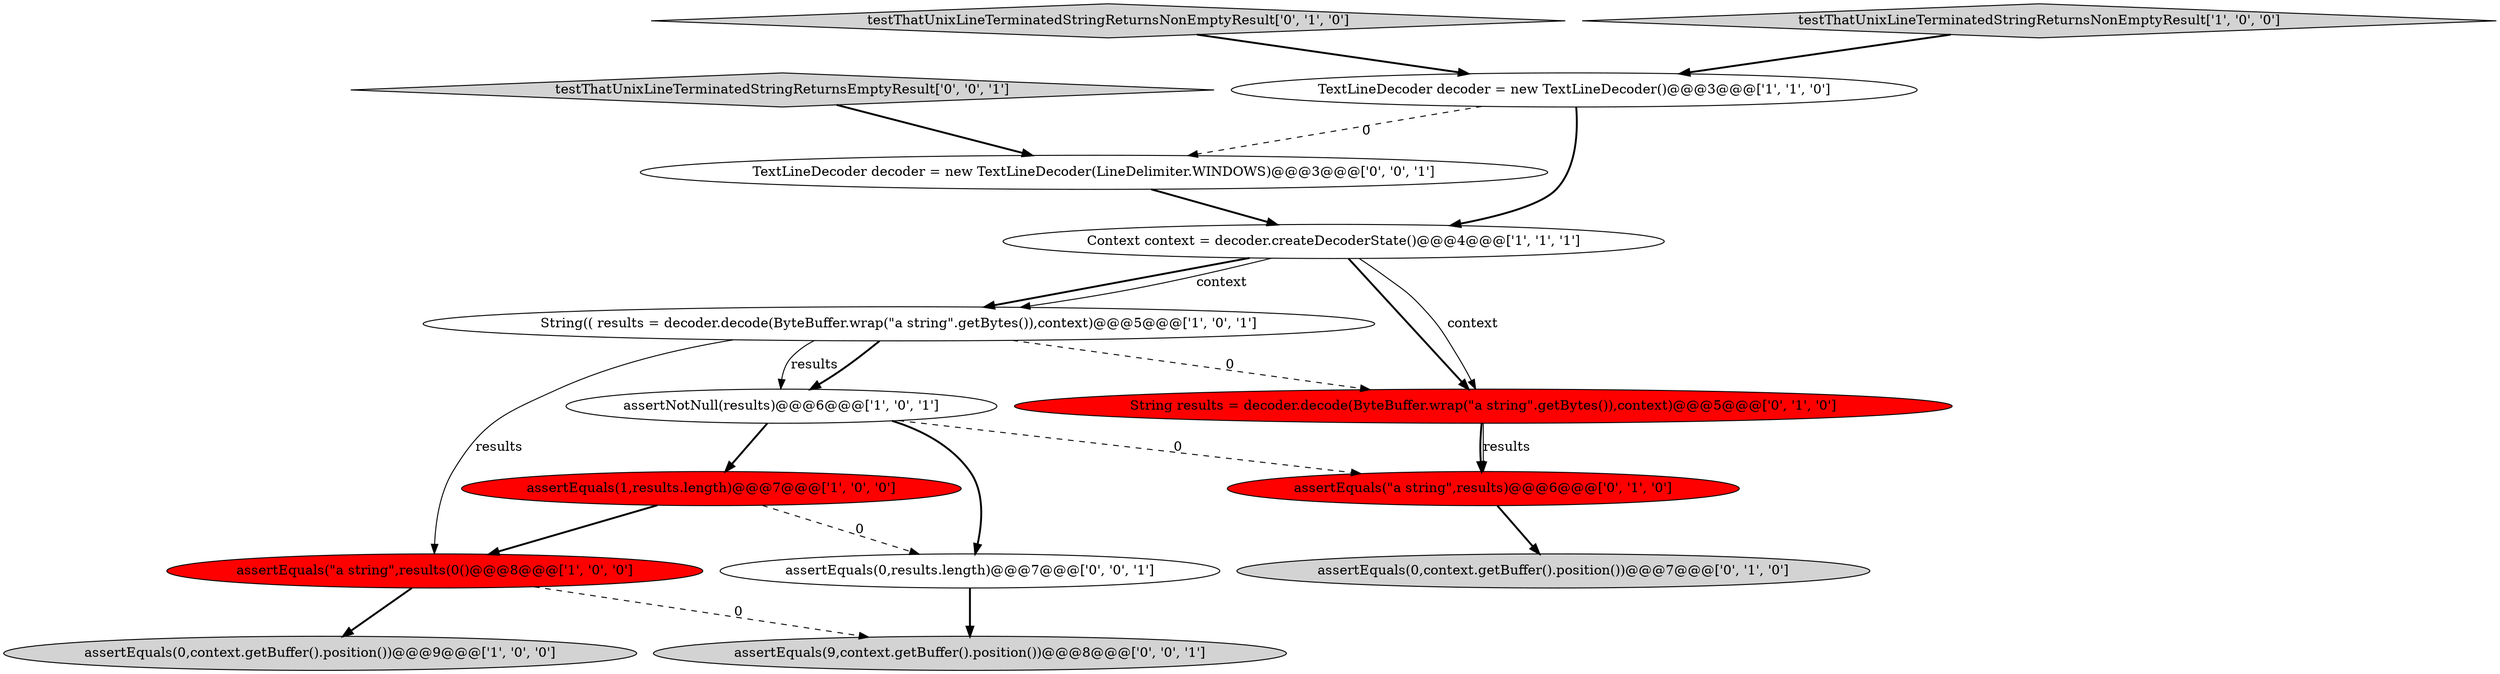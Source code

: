 digraph {
0 [style = filled, label = "String(( results = decoder.decode(ByteBuffer.wrap(\"a string\".getBytes()),context)@@@5@@@['1', '0', '1']", fillcolor = white, shape = ellipse image = "AAA0AAABBB1BBB"];
6 [style = filled, label = "assertEquals(\"a string\",results(0()@@@8@@@['1', '0', '0']", fillcolor = red, shape = ellipse image = "AAA1AAABBB1BBB"];
9 [style = filled, label = "testThatUnixLineTerminatedStringReturnsNonEmptyResult['0', '1', '0']", fillcolor = lightgray, shape = diamond image = "AAA0AAABBB2BBB"];
15 [style = filled, label = "testThatUnixLineTerminatedStringReturnsEmptyResult['0', '0', '1']", fillcolor = lightgray, shape = diamond image = "AAA0AAABBB3BBB"];
4 [style = filled, label = "assertEquals(0,context.getBuffer().position())@@@9@@@['1', '0', '0']", fillcolor = lightgray, shape = ellipse image = "AAA0AAABBB1BBB"];
5 [style = filled, label = "assertNotNull(results)@@@6@@@['1', '0', '1']", fillcolor = white, shape = ellipse image = "AAA0AAABBB1BBB"];
8 [style = filled, label = "assertEquals(\"a string\",results)@@@6@@@['0', '1', '0']", fillcolor = red, shape = ellipse image = "AAA1AAABBB2BBB"];
12 [style = filled, label = "TextLineDecoder decoder = new TextLineDecoder(LineDelimiter.WINDOWS)@@@3@@@['0', '0', '1']", fillcolor = white, shape = ellipse image = "AAA0AAABBB3BBB"];
7 [style = filled, label = "Context context = decoder.createDecoderState()@@@4@@@['1', '1', '1']", fillcolor = white, shape = ellipse image = "AAA0AAABBB1BBB"];
14 [style = filled, label = "assertEquals(9,context.getBuffer().position())@@@8@@@['0', '0', '1']", fillcolor = lightgray, shape = ellipse image = "AAA0AAABBB3BBB"];
1 [style = filled, label = "testThatUnixLineTerminatedStringReturnsNonEmptyResult['1', '0', '0']", fillcolor = lightgray, shape = diamond image = "AAA0AAABBB1BBB"];
3 [style = filled, label = "assertEquals(1,results.length)@@@7@@@['1', '0', '0']", fillcolor = red, shape = ellipse image = "AAA1AAABBB1BBB"];
2 [style = filled, label = "TextLineDecoder decoder = new TextLineDecoder()@@@3@@@['1', '1', '0']", fillcolor = white, shape = ellipse image = "AAA0AAABBB1BBB"];
10 [style = filled, label = "String results = decoder.decode(ByteBuffer.wrap(\"a string\".getBytes()),context)@@@5@@@['0', '1', '0']", fillcolor = red, shape = ellipse image = "AAA1AAABBB2BBB"];
13 [style = filled, label = "assertEquals(0,results.length)@@@7@@@['0', '0', '1']", fillcolor = white, shape = ellipse image = "AAA0AAABBB3BBB"];
11 [style = filled, label = "assertEquals(0,context.getBuffer().position())@@@7@@@['0', '1', '0']", fillcolor = lightgray, shape = ellipse image = "AAA0AAABBB2BBB"];
5->3 [style = bold, label=""];
0->5 [style = solid, label="results"];
7->10 [style = bold, label=""];
9->2 [style = bold, label=""];
3->6 [style = bold, label=""];
7->0 [style = bold, label=""];
6->14 [style = dashed, label="0"];
0->6 [style = solid, label="results"];
3->13 [style = dashed, label="0"];
7->10 [style = solid, label="context"];
12->7 [style = bold, label=""];
0->10 [style = dashed, label="0"];
6->4 [style = bold, label=""];
2->12 [style = dashed, label="0"];
10->8 [style = bold, label=""];
10->8 [style = solid, label="results"];
5->13 [style = bold, label=""];
5->8 [style = dashed, label="0"];
1->2 [style = bold, label=""];
15->12 [style = bold, label=""];
2->7 [style = bold, label=""];
8->11 [style = bold, label=""];
13->14 [style = bold, label=""];
7->0 [style = solid, label="context"];
0->5 [style = bold, label=""];
}
